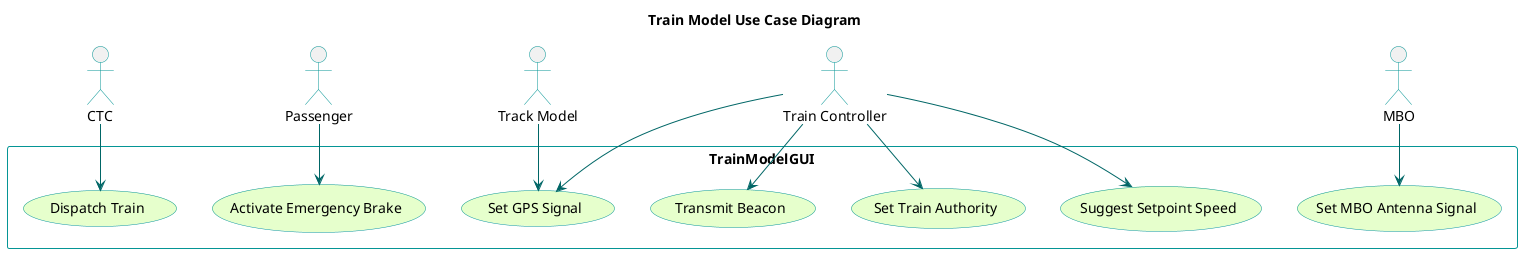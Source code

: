 @startuml

title Train Model Use Case Diagram
'skinparam backgroundColor transparent'
skinparam usecaseBackgroundColor #e6ffcc
skinparam usecaseBorderColor 	#049595
skinparam actorBorderColor 	#049595
skinparam packageBorderCOlor  #049595
skinparam arrowColor #006666

:CTC: as ctc
:Passenger: as p
:Track Model: as tkm
:Train Controller: as tnc
:MBO: as mbo

rectangle TrainModelGUI{
    (Dispatch Train)
	(Activate Emergency Brake)
    (Suggest Setpoint Speed)
    (Set Train Authority)
    (Set GPS Signal)
    (Transmit Beacon)
    (Set MBO Antenna Signal)
}

ctc --> (Dispatch Train)
p --> (Activate Emergency Brake)
tkm --> (Set GPS Signal)
tnc --> (Set GPS Signal)
tnc --> (Transmit Beacon)
tnc --> (Suggest Setpoint Speed)
tnc --> (Set Train Authority)
mbo --> (Set MBO Antenna Signal)


    
@enduml